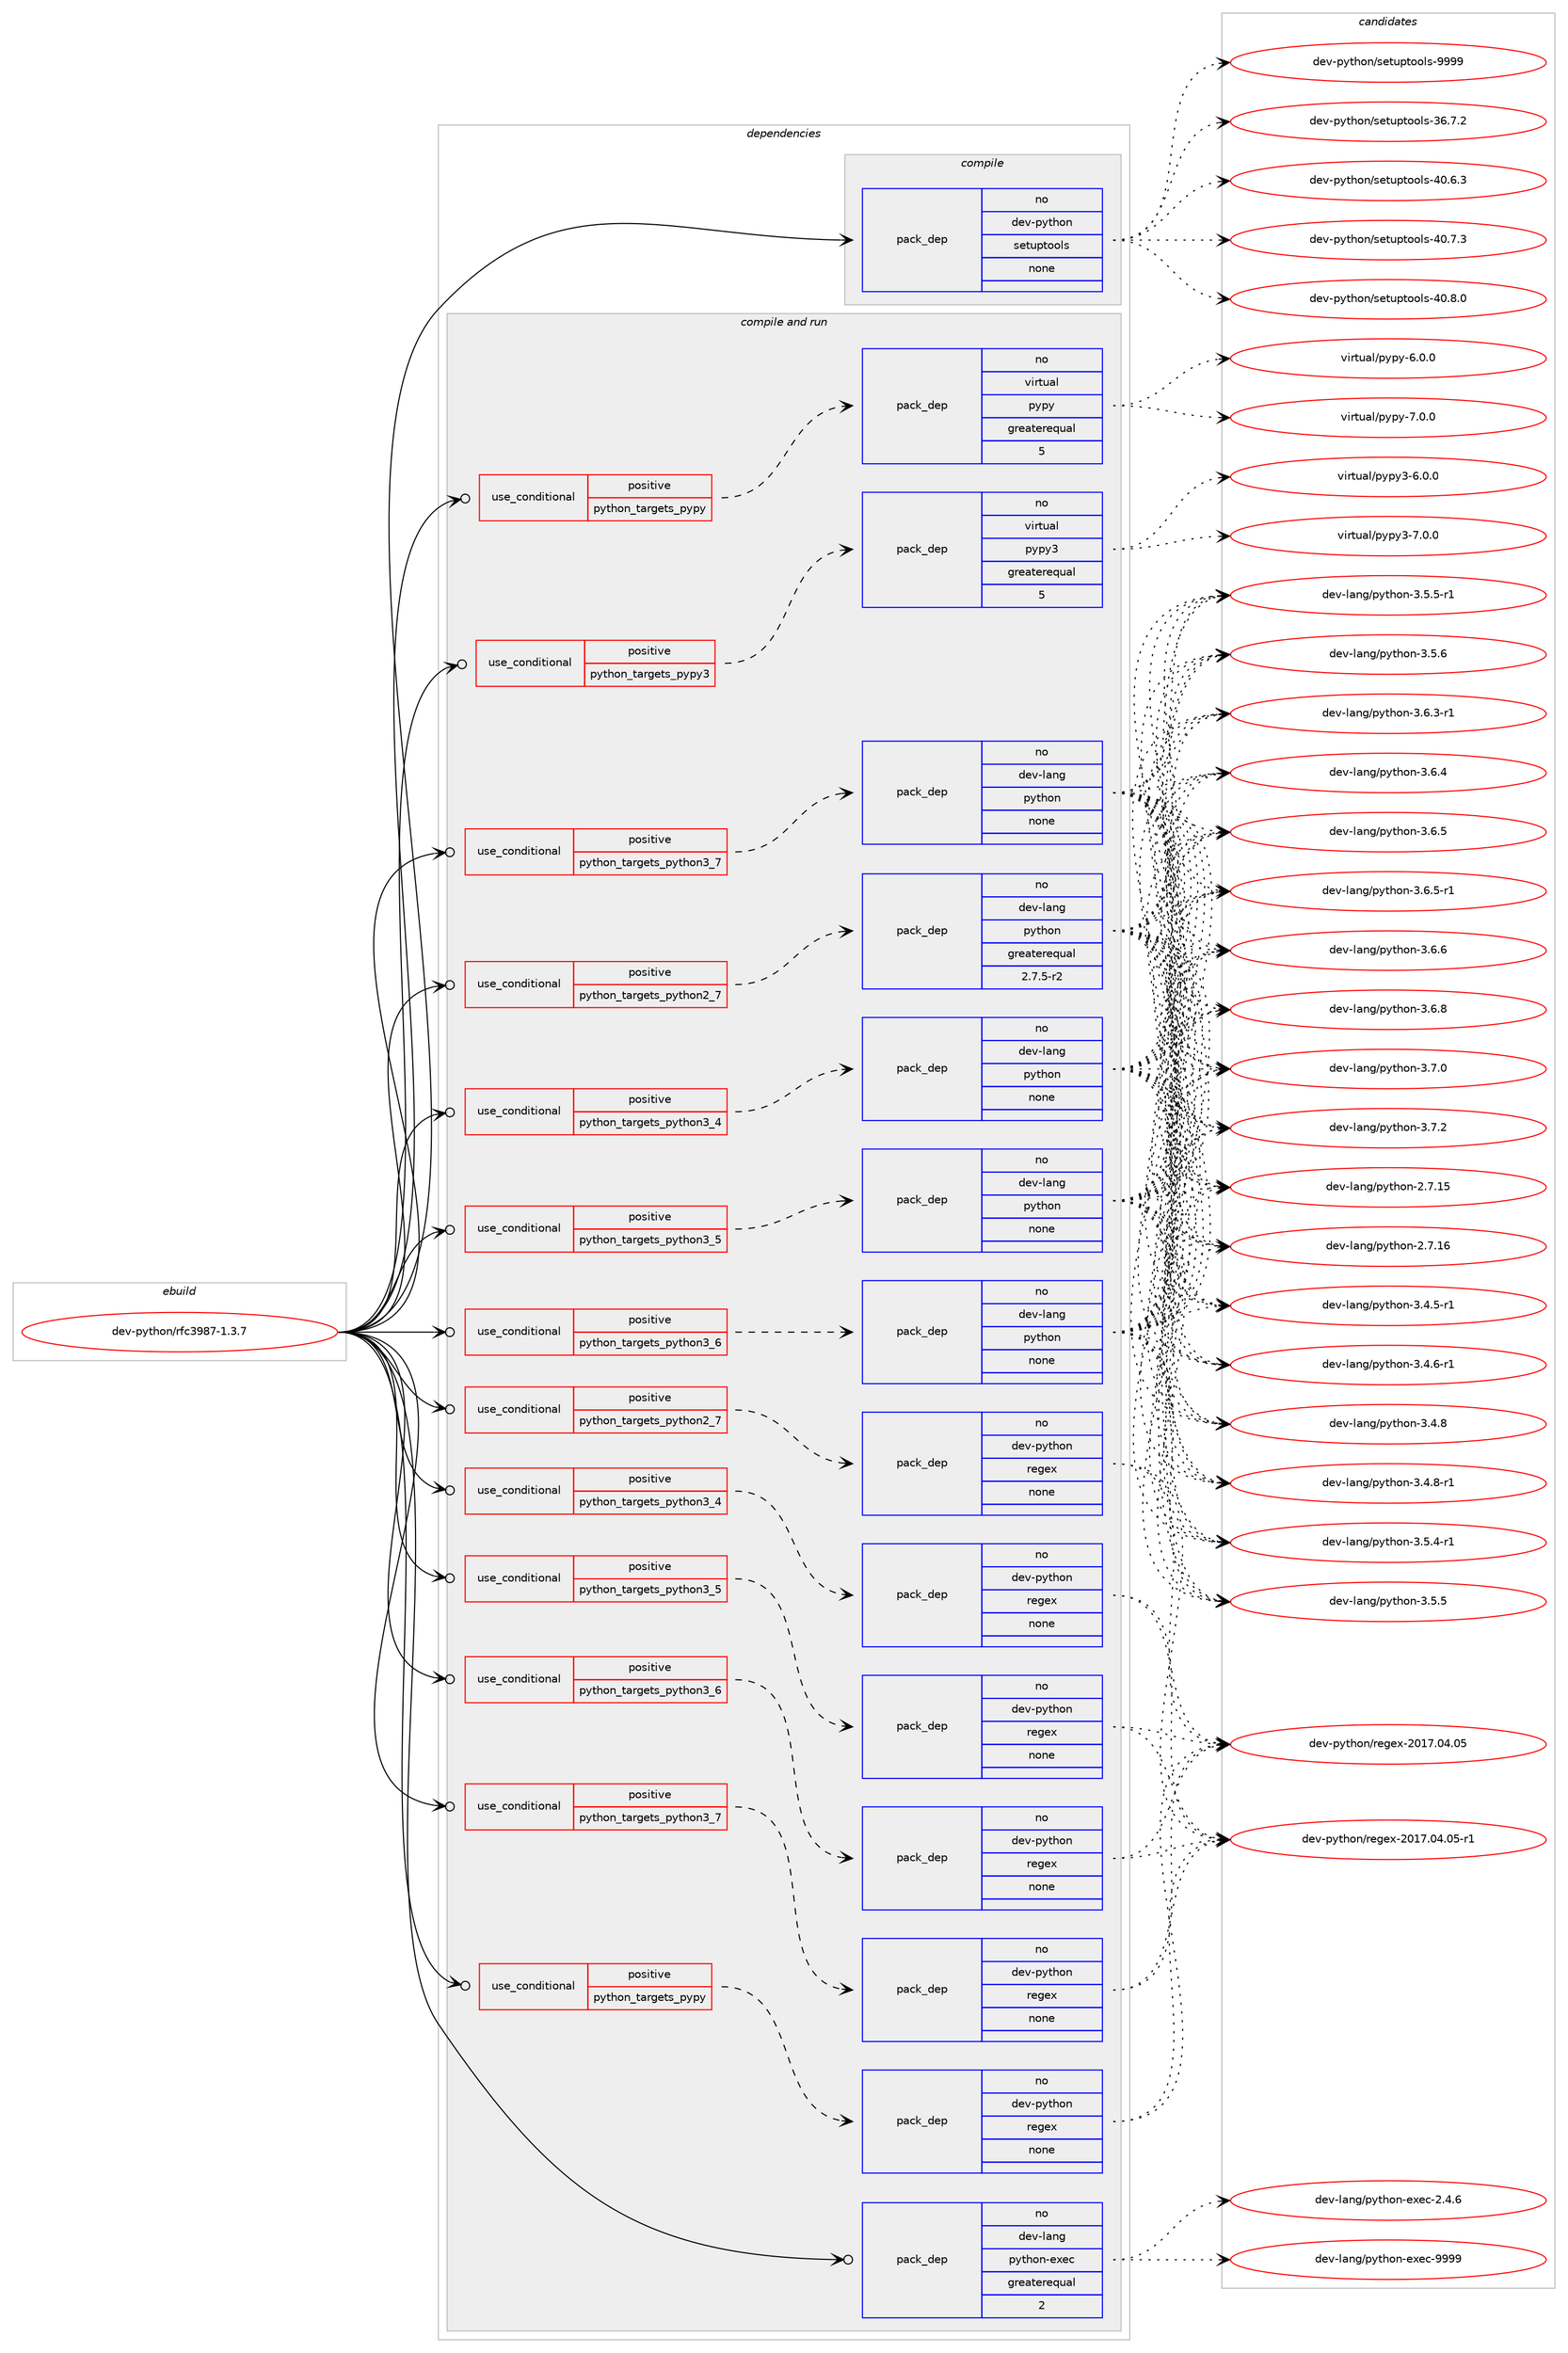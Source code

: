 digraph prolog {

# *************
# Graph options
# *************

newrank=true;
concentrate=true;
compound=true;
graph [rankdir=LR,fontname=Helvetica,fontsize=10,ranksep=1.5];#, ranksep=2.5, nodesep=0.2];
edge  [arrowhead=vee];
node  [fontname=Helvetica,fontsize=10];

# **********
# The ebuild
# **********

subgraph cluster_leftcol {
color=gray;
rank=same;
label=<<i>ebuild</i>>;
id [label="dev-python/rfc3987-1.3.7", color=red, width=4, href="../dev-python/rfc3987-1.3.7.svg"];
}

# ****************
# The dependencies
# ****************

subgraph cluster_midcol {
color=gray;
label=<<i>dependencies</i>>;
subgraph cluster_compile {
fillcolor="#eeeeee";
style=filled;
label=<<i>compile</i>>;
subgraph pack1032041 {
dependency1439333 [label=<<TABLE BORDER="0" CELLBORDER="1" CELLSPACING="0" CELLPADDING="4" WIDTH="220"><TR><TD ROWSPAN="6" CELLPADDING="30">pack_dep</TD></TR><TR><TD WIDTH="110">no</TD></TR><TR><TD>dev-python</TD></TR><TR><TD>setuptools</TD></TR><TR><TD>none</TD></TR><TR><TD></TD></TR></TABLE>>, shape=none, color=blue];
}
id:e -> dependency1439333:w [weight=20,style="solid",arrowhead="vee"];
}
subgraph cluster_compileandrun {
fillcolor="#eeeeee";
style=filled;
label=<<i>compile and run</i>>;
subgraph cond383930 {
dependency1439334 [label=<<TABLE BORDER="0" CELLBORDER="1" CELLSPACING="0" CELLPADDING="4"><TR><TD ROWSPAN="3" CELLPADDING="10">use_conditional</TD></TR><TR><TD>positive</TD></TR><TR><TD>python_targets_pypy</TD></TR></TABLE>>, shape=none, color=red];
subgraph pack1032042 {
dependency1439335 [label=<<TABLE BORDER="0" CELLBORDER="1" CELLSPACING="0" CELLPADDING="4" WIDTH="220"><TR><TD ROWSPAN="6" CELLPADDING="30">pack_dep</TD></TR><TR><TD WIDTH="110">no</TD></TR><TR><TD>dev-python</TD></TR><TR><TD>regex</TD></TR><TR><TD>none</TD></TR><TR><TD></TD></TR></TABLE>>, shape=none, color=blue];
}
dependency1439334:e -> dependency1439335:w [weight=20,style="dashed",arrowhead="vee"];
}
id:e -> dependency1439334:w [weight=20,style="solid",arrowhead="odotvee"];
subgraph cond383931 {
dependency1439336 [label=<<TABLE BORDER="0" CELLBORDER="1" CELLSPACING="0" CELLPADDING="4"><TR><TD ROWSPAN="3" CELLPADDING="10">use_conditional</TD></TR><TR><TD>positive</TD></TR><TR><TD>python_targets_pypy</TD></TR></TABLE>>, shape=none, color=red];
subgraph pack1032043 {
dependency1439337 [label=<<TABLE BORDER="0" CELLBORDER="1" CELLSPACING="0" CELLPADDING="4" WIDTH="220"><TR><TD ROWSPAN="6" CELLPADDING="30">pack_dep</TD></TR><TR><TD WIDTH="110">no</TD></TR><TR><TD>virtual</TD></TR><TR><TD>pypy</TD></TR><TR><TD>greaterequal</TD></TR><TR><TD>5</TD></TR></TABLE>>, shape=none, color=blue];
}
dependency1439336:e -> dependency1439337:w [weight=20,style="dashed",arrowhead="vee"];
}
id:e -> dependency1439336:w [weight=20,style="solid",arrowhead="odotvee"];
subgraph cond383932 {
dependency1439338 [label=<<TABLE BORDER="0" CELLBORDER="1" CELLSPACING="0" CELLPADDING="4"><TR><TD ROWSPAN="3" CELLPADDING="10">use_conditional</TD></TR><TR><TD>positive</TD></TR><TR><TD>python_targets_pypy3</TD></TR></TABLE>>, shape=none, color=red];
subgraph pack1032044 {
dependency1439339 [label=<<TABLE BORDER="0" CELLBORDER="1" CELLSPACING="0" CELLPADDING="4" WIDTH="220"><TR><TD ROWSPAN="6" CELLPADDING="30">pack_dep</TD></TR><TR><TD WIDTH="110">no</TD></TR><TR><TD>virtual</TD></TR><TR><TD>pypy3</TD></TR><TR><TD>greaterequal</TD></TR><TR><TD>5</TD></TR></TABLE>>, shape=none, color=blue];
}
dependency1439338:e -> dependency1439339:w [weight=20,style="dashed",arrowhead="vee"];
}
id:e -> dependency1439338:w [weight=20,style="solid",arrowhead="odotvee"];
subgraph cond383933 {
dependency1439340 [label=<<TABLE BORDER="0" CELLBORDER="1" CELLSPACING="0" CELLPADDING="4"><TR><TD ROWSPAN="3" CELLPADDING="10">use_conditional</TD></TR><TR><TD>positive</TD></TR><TR><TD>python_targets_python2_7</TD></TR></TABLE>>, shape=none, color=red];
subgraph pack1032045 {
dependency1439341 [label=<<TABLE BORDER="0" CELLBORDER="1" CELLSPACING="0" CELLPADDING="4" WIDTH="220"><TR><TD ROWSPAN="6" CELLPADDING="30">pack_dep</TD></TR><TR><TD WIDTH="110">no</TD></TR><TR><TD>dev-lang</TD></TR><TR><TD>python</TD></TR><TR><TD>greaterequal</TD></TR><TR><TD>2.7.5-r2</TD></TR></TABLE>>, shape=none, color=blue];
}
dependency1439340:e -> dependency1439341:w [weight=20,style="dashed",arrowhead="vee"];
}
id:e -> dependency1439340:w [weight=20,style="solid",arrowhead="odotvee"];
subgraph cond383934 {
dependency1439342 [label=<<TABLE BORDER="0" CELLBORDER="1" CELLSPACING="0" CELLPADDING="4"><TR><TD ROWSPAN="3" CELLPADDING="10">use_conditional</TD></TR><TR><TD>positive</TD></TR><TR><TD>python_targets_python2_7</TD></TR></TABLE>>, shape=none, color=red];
subgraph pack1032046 {
dependency1439343 [label=<<TABLE BORDER="0" CELLBORDER="1" CELLSPACING="0" CELLPADDING="4" WIDTH="220"><TR><TD ROWSPAN="6" CELLPADDING="30">pack_dep</TD></TR><TR><TD WIDTH="110">no</TD></TR><TR><TD>dev-python</TD></TR><TR><TD>regex</TD></TR><TR><TD>none</TD></TR><TR><TD></TD></TR></TABLE>>, shape=none, color=blue];
}
dependency1439342:e -> dependency1439343:w [weight=20,style="dashed",arrowhead="vee"];
}
id:e -> dependency1439342:w [weight=20,style="solid",arrowhead="odotvee"];
subgraph cond383935 {
dependency1439344 [label=<<TABLE BORDER="0" CELLBORDER="1" CELLSPACING="0" CELLPADDING="4"><TR><TD ROWSPAN="3" CELLPADDING="10">use_conditional</TD></TR><TR><TD>positive</TD></TR><TR><TD>python_targets_python3_4</TD></TR></TABLE>>, shape=none, color=red];
subgraph pack1032047 {
dependency1439345 [label=<<TABLE BORDER="0" CELLBORDER="1" CELLSPACING="0" CELLPADDING="4" WIDTH="220"><TR><TD ROWSPAN="6" CELLPADDING="30">pack_dep</TD></TR><TR><TD WIDTH="110">no</TD></TR><TR><TD>dev-lang</TD></TR><TR><TD>python</TD></TR><TR><TD>none</TD></TR><TR><TD></TD></TR></TABLE>>, shape=none, color=blue];
}
dependency1439344:e -> dependency1439345:w [weight=20,style="dashed",arrowhead="vee"];
}
id:e -> dependency1439344:w [weight=20,style="solid",arrowhead="odotvee"];
subgraph cond383936 {
dependency1439346 [label=<<TABLE BORDER="0" CELLBORDER="1" CELLSPACING="0" CELLPADDING="4"><TR><TD ROWSPAN="3" CELLPADDING="10">use_conditional</TD></TR><TR><TD>positive</TD></TR><TR><TD>python_targets_python3_4</TD></TR></TABLE>>, shape=none, color=red];
subgraph pack1032048 {
dependency1439347 [label=<<TABLE BORDER="0" CELLBORDER="1" CELLSPACING="0" CELLPADDING="4" WIDTH="220"><TR><TD ROWSPAN="6" CELLPADDING="30">pack_dep</TD></TR><TR><TD WIDTH="110">no</TD></TR><TR><TD>dev-python</TD></TR><TR><TD>regex</TD></TR><TR><TD>none</TD></TR><TR><TD></TD></TR></TABLE>>, shape=none, color=blue];
}
dependency1439346:e -> dependency1439347:w [weight=20,style="dashed",arrowhead="vee"];
}
id:e -> dependency1439346:w [weight=20,style="solid",arrowhead="odotvee"];
subgraph cond383937 {
dependency1439348 [label=<<TABLE BORDER="0" CELLBORDER="1" CELLSPACING="0" CELLPADDING="4"><TR><TD ROWSPAN="3" CELLPADDING="10">use_conditional</TD></TR><TR><TD>positive</TD></TR><TR><TD>python_targets_python3_5</TD></TR></TABLE>>, shape=none, color=red];
subgraph pack1032049 {
dependency1439349 [label=<<TABLE BORDER="0" CELLBORDER="1" CELLSPACING="0" CELLPADDING="4" WIDTH="220"><TR><TD ROWSPAN="6" CELLPADDING="30">pack_dep</TD></TR><TR><TD WIDTH="110">no</TD></TR><TR><TD>dev-lang</TD></TR><TR><TD>python</TD></TR><TR><TD>none</TD></TR><TR><TD></TD></TR></TABLE>>, shape=none, color=blue];
}
dependency1439348:e -> dependency1439349:w [weight=20,style="dashed",arrowhead="vee"];
}
id:e -> dependency1439348:w [weight=20,style="solid",arrowhead="odotvee"];
subgraph cond383938 {
dependency1439350 [label=<<TABLE BORDER="0" CELLBORDER="1" CELLSPACING="0" CELLPADDING="4"><TR><TD ROWSPAN="3" CELLPADDING="10">use_conditional</TD></TR><TR><TD>positive</TD></TR><TR><TD>python_targets_python3_5</TD></TR></TABLE>>, shape=none, color=red];
subgraph pack1032050 {
dependency1439351 [label=<<TABLE BORDER="0" CELLBORDER="1" CELLSPACING="0" CELLPADDING="4" WIDTH="220"><TR><TD ROWSPAN="6" CELLPADDING="30">pack_dep</TD></TR><TR><TD WIDTH="110">no</TD></TR><TR><TD>dev-python</TD></TR><TR><TD>regex</TD></TR><TR><TD>none</TD></TR><TR><TD></TD></TR></TABLE>>, shape=none, color=blue];
}
dependency1439350:e -> dependency1439351:w [weight=20,style="dashed",arrowhead="vee"];
}
id:e -> dependency1439350:w [weight=20,style="solid",arrowhead="odotvee"];
subgraph cond383939 {
dependency1439352 [label=<<TABLE BORDER="0" CELLBORDER="1" CELLSPACING="0" CELLPADDING="4"><TR><TD ROWSPAN="3" CELLPADDING="10">use_conditional</TD></TR><TR><TD>positive</TD></TR><TR><TD>python_targets_python3_6</TD></TR></TABLE>>, shape=none, color=red];
subgraph pack1032051 {
dependency1439353 [label=<<TABLE BORDER="0" CELLBORDER="1" CELLSPACING="0" CELLPADDING="4" WIDTH="220"><TR><TD ROWSPAN="6" CELLPADDING="30">pack_dep</TD></TR><TR><TD WIDTH="110">no</TD></TR><TR><TD>dev-lang</TD></TR><TR><TD>python</TD></TR><TR><TD>none</TD></TR><TR><TD></TD></TR></TABLE>>, shape=none, color=blue];
}
dependency1439352:e -> dependency1439353:w [weight=20,style="dashed",arrowhead="vee"];
}
id:e -> dependency1439352:w [weight=20,style="solid",arrowhead="odotvee"];
subgraph cond383940 {
dependency1439354 [label=<<TABLE BORDER="0" CELLBORDER="1" CELLSPACING="0" CELLPADDING="4"><TR><TD ROWSPAN="3" CELLPADDING="10">use_conditional</TD></TR><TR><TD>positive</TD></TR><TR><TD>python_targets_python3_6</TD></TR></TABLE>>, shape=none, color=red];
subgraph pack1032052 {
dependency1439355 [label=<<TABLE BORDER="0" CELLBORDER="1" CELLSPACING="0" CELLPADDING="4" WIDTH="220"><TR><TD ROWSPAN="6" CELLPADDING="30">pack_dep</TD></TR><TR><TD WIDTH="110">no</TD></TR><TR><TD>dev-python</TD></TR><TR><TD>regex</TD></TR><TR><TD>none</TD></TR><TR><TD></TD></TR></TABLE>>, shape=none, color=blue];
}
dependency1439354:e -> dependency1439355:w [weight=20,style="dashed",arrowhead="vee"];
}
id:e -> dependency1439354:w [weight=20,style="solid",arrowhead="odotvee"];
subgraph cond383941 {
dependency1439356 [label=<<TABLE BORDER="0" CELLBORDER="1" CELLSPACING="0" CELLPADDING="4"><TR><TD ROWSPAN="3" CELLPADDING="10">use_conditional</TD></TR><TR><TD>positive</TD></TR><TR><TD>python_targets_python3_7</TD></TR></TABLE>>, shape=none, color=red];
subgraph pack1032053 {
dependency1439357 [label=<<TABLE BORDER="0" CELLBORDER="1" CELLSPACING="0" CELLPADDING="4" WIDTH="220"><TR><TD ROWSPAN="6" CELLPADDING="30">pack_dep</TD></TR><TR><TD WIDTH="110">no</TD></TR><TR><TD>dev-lang</TD></TR><TR><TD>python</TD></TR><TR><TD>none</TD></TR><TR><TD></TD></TR></TABLE>>, shape=none, color=blue];
}
dependency1439356:e -> dependency1439357:w [weight=20,style="dashed",arrowhead="vee"];
}
id:e -> dependency1439356:w [weight=20,style="solid",arrowhead="odotvee"];
subgraph cond383942 {
dependency1439358 [label=<<TABLE BORDER="0" CELLBORDER="1" CELLSPACING="0" CELLPADDING="4"><TR><TD ROWSPAN="3" CELLPADDING="10">use_conditional</TD></TR><TR><TD>positive</TD></TR><TR><TD>python_targets_python3_7</TD></TR></TABLE>>, shape=none, color=red];
subgraph pack1032054 {
dependency1439359 [label=<<TABLE BORDER="0" CELLBORDER="1" CELLSPACING="0" CELLPADDING="4" WIDTH="220"><TR><TD ROWSPAN="6" CELLPADDING="30">pack_dep</TD></TR><TR><TD WIDTH="110">no</TD></TR><TR><TD>dev-python</TD></TR><TR><TD>regex</TD></TR><TR><TD>none</TD></TR><TR><TD></TD></TR></TABLE>>, shape=none, color=blue];
}
dependency1439358:e -> dependency1439359:w [weight=20,style="dashed",arrowhead="vee"];
}
id:e -> dependency1439358:w [weight=20,style="solid",arrowhead="odotvee"];
subgraph pack1032055 {
dependency1439360 [label=<<TABLE BORDER="0" CELLBORDER="1" CELLSPACING="0" CELLPADDING="4" WIDTH="220"><TR><TD ROWSPAN="6" CELLPADDING="30">pack_dep</TD></TR><TR><TD WIDTH="110">no</TD></TR><TR><TD>dev-lang</TD></TR><TR><TD>python-exec</TD></TR><TR><TD>greaterequal</TD></TR><TR><TD>2</TD></TR></TABLE>>, shape=none, color=blue];
}
id:e -> dependency1439360:w [weight=20,style="solid",arrowhead="odotvee"];
}
subgraph cluster_run {
fillcolor="#eeeeee";
style=filled;
label=<<i>run</i>>;
}
}

# **************
# The candidates
# **************

subgraph cluster_choices {
rank=same;
color=gray;
label=<<i>candidates</i>>;

subgraph choice1032041 {
color=black;
nodesep=1;
choice100101118451121211161041111104711510111611711211611111110811545515446554650 [label="dev-python/setuptools-36.7.2", color=red, width=4,href="../dev-python/setuptools-36.7.2.svg"];
choice100101118451121211161041111104711510111611711211611111110811545524846544651 [label="dev-python/setuptools-40.6.3", color=red, width=4,href="../dev-python/setuptools-40.6.3.svg"];
choice100101118451121211161041111104711510111611711211611111110811545524846554651 [label="dev-python/setuptools-40.7.3", color=red, width=4,href="../dev-python/setuptools-40.7.3.svg"];
choice100101118451121211161041111104711510111611711211611111110811545524846564648 [label="dev-python/setuptools-40.8.0", color=red, width=4,href="../dev-python/setuptools-40.8.0.svg"];
choice10010111845112121116104111110471151011161171121161111111081154557575757 [label="dev-python/setuptools-9999", color=red, width=4,href="../dev-python/setuptools-9999.svg"];
dependency1439333:e -> choice100101118451121211161041111104711510111611711211611111110811545515446554650:w [style=dotted,weight="100"];
dependency1439333:e -> choice100101118451121211161041111104711510111611711211611111110811545524846544651:w [style=dotted,weight="100"];
dependency1439333:e -> choice100101118451121211161041111104711510111611711211611111110811545524846554651:w [style=dotted,weight="100"];
dependency1439333:e -> choice100101118451121211161041111104711510111611711211611111110811545524846564648:w [style=dotted,weight="100"];
dependency1439333:e -> choice10010111845112121116104111110471151011161171121161111111081154557575757:w [style=dotted,weight="100"];
}
subgraph choice1032042 {
color=black;
nodesep=1;
choice10010111845112121116104111110471141011031011204550484955464852464853 [label="dev-python/regex-2017.04.05", color=red, width=4,href="../dev-python/regex-2017.04.05.svg"];
choice100101118451121211161041111104711410110310112045504849554648524648534511449 [label="dev-python/regex-2017.04.05-r1", color=red, width=4,href="../dev-python/regex-2017.04.05-r1.svg"];
dependency1439335:e -> choice10010111845112121116104111110471141011031011204550484955464852464853:w [style=dotted,weight="100"];
dependency1439335:e -> choice100101118451121211161041111104711410110310112045504849554648524648534511449:w [style=dotted,weight="100"];
}
subgraph choice1032043 {
color=black;
nodesep=1;
choice1181051141161179710847112121112121455446484648 [label="virtual/pypy-6.0.0", color=red, width=4,href="../virtual/pypy-6.0.0.svg"];
choice1181051141161179710847112121112121455546484648 [label="virtual/pypy-7.0.0", color=red, width=4,href="../virtual/pypy-7.0.0.svg"];
dependency1439337:e -> choice1181051141161179710847112121112121455446484648:w [style=dotted,weight="100"];
dependency1439337:e -> choice1181051141161179710847112121112121455546484648:w [style=dotted,weight="100"];
}
subgraph choice1032044 {
color=black;
nodesep=1;
choice118105114116117971084711212111212151455446484648 [label="virtual/pypy3-6.0.0", color=red, width=4,href="../virtual/pypy3-6.0.0.svg"];
choice118105114116117971084711212111212151455546484648 [label="virtual/pypy3-7.0.0", color=red, width=4,href="../virtual/pypy3-7.0.0.svg"];
dependency1439339:e -> choice118105114116117971084711212111212151455446484648:w [style=dotted,weight="100"];
dependency1439339:e -> choice118105114116117971084711212111212151455546484648:w [style=dotted,weight="100"];
}
subgraph choice1032045 {
color=black;
nodesep=1;
choice10010111845108971101034711212111610411111045504655464953 [label="dev-lang/python-2.7.15", color=red, width=4,href="../dev-lang/python-2.7.15.svg"];
choice10010111845108971101034711212111610411111045504655464954 [label="dev-lang/python-2.7.16", color=red, width=4,href="../dev-lang/python-2.7.16.svg"];
choice1001011184510897110103471121211161041111104551465246534511449 [label="dev-lang/python-3.4.5-r1", color=red, width=4,href="../dev-lang/python-3.4.5-r1.svg"];
choice1001011184510897110103471121211161041111104551465246544511449 [label="dev-lang/python-3.4.6-r1", color=red, width=4,href="../dev-lang/python-3.4.6-r1.svg"];
choice100101118451089711010347112121116104111110455146524656 [label="dev-lang/python-3.4.8", color=red, width=4,href="../dev-lang/python-3.4.8.svg"];
choice1001011184510897110103471121211161041111104551465246564511449 [label="dev-lang/python-3.4.8-r1", color=red, width=4,href="../dev-lang/python-3.4.8-r1.svg"];
choice1001011184510897110103471121211161041111104551465346524511449 [label="dev-lang/python-3.5.4-r1", color=red, width=4,href="../dev-lang/python-3.5.4-r1.svg"];
choice100101118451089711010347112121116104111110455146534653 [label="dev-lang/python-3.5.5", color=red, width=4,href="../dev-lang/python-3.5.5.svg"];
choice1001011184510897110103471121211161041111104551465346534511449 [label="dev-lang/python-3.5.5-r1", color=red, width=4,href="../dev-lang/python-3.5.5-r1.svg"];
choice100101118451089711010347112121116104111110455146534654 [label="dev-lang/python-3.5.6", color=red, width=4,href="../dev-lang/python-3.5.6.svg"];
choice1001011184510897110103471121211161041111104551465446514511449 [label="dev-lang/python-3.6.3-r1", color=red, width=4,href="../dev-lang/python-3.6.3-r1.svg"];
choice100101118451089711010347112121116104111110455146544652 [label="dev-lang/python-3.6.4", color=red, width=4,href="../dev-lang/python-3.6.4.svg"];
choice100101118451089711010347112121116104111110455146544653 [label="dev-lang/python-3.6.5", color=red, width=4,href="../dev-lang/python-3.6.5.svg"];
choice1001011184510897110103471121211161041111104551465446534511449 [label="dev-lang/python-3.6.5-r1", color=red, width=4,href="../dev-lang/python-3.6.5-r1.svg"];
choice100101118451089711010347112121116104111110455146544654 [label="dev-lang/python-3.6.6", color=red, width=4,href="../dev-lang/python-3.6.6.svg"];
choice100101118451089711010347112121116104111110455146544656 [label="dev-lang/python-3.6.8", color=red, width=4,href="../dev-lang/python-3.6.8.svg"];
choice100101118451089711010347112121116104111110455146554648 [label="dev-lang/python-3.7.0", color=red, width=4,href="../dev-lang/python-3.7.0.svg"];
choice100101118451089711010347112121116104111110455146554650 [label="dev-lang/python-3.7.2", color=red, width=4,href="../dev-lang/python-3.7.2.svg"];
dependency1439341:e -> choice10010111845108971101034711212111610411111045504655464953:w [style=dotted,weight="100"];
dependency1439341:e -> choice10010111845108971101034711212111610411111045504655464954:w [style=dotted,weight="100"];
dependency1439341:e -> choice1001011184510897110103471121211161041111104551465246534511449:w [style=dotted,weight="100"];
dependency1439341:e -> choice1001011184510897110103471121211161041111104551465246544511449:w [style=dotted,weight="100"];
dependency1439341:e -> choice100101118451089711010347112121116104111110455146524656:w [style=dotted,weight="100"];
dependency1439341:e -> choice1001011184510897110103471121211161041111104551465246564511449:w [style=dotted,weight="100"];
dependency1439341:e -> choice1001011184510897110103471121211161041111104551465346524511449:w [style=dotted,weight="100"];
dependency1439341:e -> choice100101118451089711010347112121116104111110455146534653:w [style=dotted,weight="100"];
dependency1439341:e -> choice1001011184510897110103471121211161041111104551465346534511449:w [style=dotted,weight="100"];
dependency1439341:e -> choice100101118451089711010347112121116104111110455146534654:w [style=dotted,weight="100"];
dependency1439341:e -> choice1001011184510897110103471121211161041111104551465446514511449:w [style=dotted,weight="100"];
dependency1439341:e -> choice100101118451089711010347112121116104111110455146544652:w [style=dotted,weight="100"];
dependency1439341:e -> choice100101118451089711010347112121116104111110455146544653:w [style=dotted,weight="100"];
dependency1439341:e -> choice1001011184510897110103471121211161041111104551465446534511449:w [style=dotted,weight="100"];
dependency1439341:e -> choice100101118451089711010347112121116104111110455146544654:w [style=dotted,weight="100"];
dependency1439341:e -> choice100101118451089711010347112121116104111110455146544656:w [style=dotted,weight="100"];
dependency1439341:e -> choice100101118451089711010347112121116104111110455146554648:w [style=dotted,weight="100"];
dependency1439341:e -> choice100101118451089711010347112121116104111110455146554650:w [style=dotted,weight="100"];
}
subgraph choice1032046 {
color=black;
nodesep=1;
choice10010111845112121116104111110471141011031011204550484955464852464853 [label="dev-python/regex-2017.04.05", color=red, width=4,href="../dev-python/regex-2017.04.05.svg"];
choice100101118451121211161041111104711410110310112045504849554648524648534511449 [label="dev-python/regex-2017.04.05-r1", color=red, width=4,href="../dev-python/regex-2017.04.05-r1.svg"];
dependency1439343:e -> choice10010111845112121116104111110471141011031011204550484955464852464853:w [style=dotted,weight="100"];
dependency1439343:e -> choice100101118451121211161041111104711410110310112045504849554648524648534511449:w [style=dotted,weight="100"];
}
subgraph choice1032047 {
color=black;
nodesep=1;
choice10010111845108971101034711212111610411111045504655464953 [label="dev-lang/python-2.7.15", color=red, width=4,href="../dev-lang/python-2.7.15.svg"];
choice10010111845108971101034711212111610411111045504655464954 [label="dev-lang/python-2.7.16", color=red, width=4,href="../dev-lang/python-2.7.16.svg"];
choice1001011184510897110103471121211161041111104551465246534511449 [label="dev-lang/python-3.4.5-r1", color=red, width=4,href="../dev-lang/python-3.4.5-r1.svg"];
choice1001011184510897110103471121211161041111104551465246544511449 [label="dev-lang/python-3.4.6-r1", color=red, width=4,href="../dev-lang/python-3.4.6-r1.svg"];
choice100101118451089711010347112121116104111110455146524656 [label="dev-lang/python-3.4.8", color=red, width=4,href="../dev-lang/python-3.4.8.svg"];
choice1001011184510897110103471121211161041111104551465246564511449 [label="dev-lang/python-3.4.8-r1", color=red, width=4,href="../dev-lang/python-3.4.8-r1.svg"];
choice1001011184510897110103471121211161041111104551465346524511449 [label="dev-lang/python-3.5.4-r1", color=red, width=4,href="../dev-lang/python-3.5.4-r1.svg"];
choice100101118451089711010347112121116104111110455146534653 [label="dev-lang/python-3.5.5", color=red, width=4,href="../dev-lang/python-3.5.5.svg"];
choice1001011184510897110103471121211161041111104551465346534511449 [label="dev-lang/python-3.5.5-r1", color=red, width=4,href="../dev-lang/python-3.5.5-r1.svg"];
choice100101118451089711010347112121116104111110455146534654 [label="dev-lang/python-3.5.6", color=red, width=4,href="../dev-lang/python-3.5.6.svg"];
choice1001011184510897110103471121211161041111104551465446514511449 [label="dev-lang/python-3.6.3-r1", color=red, width=4,href="../dev-lang/python-3.6.3-r1.svg"];
choice100101118451089711010347112121116104111110455146544652 [label="dev-lang/python-3.6.4", color=red, width=4,href="../dev-lang/python-3.6.4.svg"];
choice100101118451089711010347112121116104111110455146544653 [label="dev-lang/python-3.6.5", color=red, width=4,href="../dev-lang/python-3.6.5.svg"];
choice1001011184510897110103471121211161041111104551465446534511449 [label="dev-lang/python-3.6.5-r1", color=red, width=4,href="../dev-lang/python-3.6.5-r1.svg"];
choice100101118451089711010347112121116104111110455146544654 [label="dev-lang/python-3.6.6", color=red, width=4,href="../dev-lang/python-3.6.6.svg"];
choice100101118451089711010347112121116104111110455146544656 [label="dev-lang/python-3.6.8", color=red, width=4,href="../dev-lang/python-3.6.8.svg"];
choice100101118451089711010347112121116104111110455146554648 [label="dev-lang/python-3.7.0", color=red, width=4,href="../dev-lang/python-3.7.0.svg"];
choice100101118451089711010347112121116104111110455146554650 [label="dev-lang/python-3.7.2", color=red, width=4,href="../dev-lang/python-3.7.2.svg"];
dependency1439345:e -> choice10010111845108971101034711212111610411111045504655464953:w [style=dotted,weight="100"];
dependency1439345:e -> choice10010111845108971101034711212111610411111045504655464954:w [style=dotted,weight="100"];
dependency1439345:e -> choice1001011184510897110103471121211161041111104551465246534511449:w [style=dotted,weight="100"];
dependency1439345:e -> choice1001011184510897110103471121211161041111104551465246544511449:w [style=dotted,weight="100"];
dependency1439345:e -> choice100101118451089711010347112121116104111110455146524656:w [style=dotted,weight="100"];
dependency1439345:e -> choice1001011184510897110103471121211161041111104551465246564511449:w [style=dotted,weight="100"];
dependency1439345:e -> choice1001011184510897110103471121211161041111104551465346524511449:w [style=dotted,weight="100"];
dependency1439345:e -> choice100101118451089711010347112121116104111110455146534653:w [style=dotted,weight="100"];
dependency1439345:e -> choice1001011184510897110103471121211161041111104551465346534511449:w [style=dotted,weight="100"];
dependency1439345:e -> choice100101118451089711010347112121116104111110455146534654:w [style=dotted,weight="100"];
dependency1439345:e -> choice1001011184510897110103471121211161041111104551465446514511449:w [style=dotted,weight="100"];
dependency1439345:e -> choice100101118451089711010347112121116104111110455146544652:w [style=dotted,weight="100"];
dependency1439345:e -> choice100101118451089711010347112121116104111110455146544653:w [style=dotted,weight="100"];
dependency1439345:e -> choice1001011184510897110103471121211161041111104551465446534511449:w [style=dotted,weight="100"];
dependency1439345:e -> choice100101118451089711010347112121116104111110455146544654:w [style=dotted,weight="100"];
dependency1439345:e -> choice100101118451089711010347112121116104111110455146544656:w [style=dotted,weight="100"];
dependency1439345:e -> choice100101118451089711010347112121116104111110455146554648:w [style=dotted,weight="100"];
dependency1439345:e -> choice100101118451089711010347112121116104111110455146554650:w [style=dotted,weight="100"];
}
subgraph choice1032048 {
color=black;
nodesep=1;
choice10010111845112121116104111110471141011031011204550484955464852464853 [label="dev-python/regex-2017.04.05", color=red, width=4,href="../dev-python/regex-2017.04.05.svg"];
choice100101118451121211161041111104711410110310112045504849554648524648534511449 [label="dev-python/regex-2017.04.05-r1", color=red, width=4,href="../dev-python/regex-2017.04.05-r1.svg"];
dependency1439347:e -> choice10010111845112121116104111110471141011031011204550484955464852464853:w [style=dotted,weight="100"];
dependency1439347:e -> choice100101118451121211161041111104711410110310112045504849554648524648534511449:w [style=dotted,weight="100"];
}
subgraph choice1032049 {
color=black;
nodesep=1;
choice10010111845108971101034711212111610411111045504655464953 [label="dev-lang/python-2.7.15", color=red, width=4,href="../dev-lang/python-2.7.15.svg"];
choice10010111845108971101034711212111610411111045504655464954 [label="dev-lang/python-2.7.16", color=red, width=4,href="../dev-lang/python-2.7.16.svg"];
choice1001011184510897110103471121211161041111104551465246534511449 [label="dev-lang/python-3.4.5-r1", color=red, width=4,href="../dev-lang/python-3.4.5-r1.svg"];
choice1001011184510897110103471121211161041111104551465246544511449 [label="dev-lang/python-3.4.6-r1", color=red, width=4,href="../dev-lang/python-3.4.6-r1.svg"];
choice100101118451089711010347112121116104111110455146524656 [label="dev-lang/python-3.4.8", color=red, width=4,href="../dev-lang/python-3.4.8.svg"];
choice1001011184510897110103471121211161041111104551465246564511449 [label="dev-lang/python-3.4.8-r1", color=red, width=4,href="../dev-lang/python-3.4.8-r1.svg"];
choice1001011184510897110103471121211161041111104551465346524511449 [label="dev-lang/python-3.5.4-r1", color=red, width=4,href="../dev-lang/python-3.5.4-r1.svg"];
choice100101118451089711010347112121116104111110455146534653 [label="dev-lang/python-3.5.5", color=red, width=4,href="../dev-lang/python-3.5.5.svg"];
choice1001011184510897110103471121211161041111104551465346534511449 [label="dev-lang/python-3.5.5-r1", color=red, width=4,href="../dev-lang/python-3.5.5-r1.svg"];
choice100101118451089711010347112121116104111110455146534654 [label="dev-lang/python-3.5.6", color=red, width=4,href="../dev-lang/python-3.5.6.svg"];
choice1001011184510897110103471121211161041111104551465446514511449 [label="dev-lang/python-3.6.3-r1", color=red, width=4,href="../dev-lang/python-3.6.3-r1.svg"];
choice100101118451089711010347112121116104111110455146544652 [label="dev-lang/python-3.6.4", color=red, width=4,href="../dev-lang/python-3.6.4.svg"];
choice100101118451089711010347112121116104111110455146544653 [label="dev-lang/python-3.6.5", color=red, width=4,href="../dev-lang/python-3.6.5.svg"];
choice1001011184510897110103471121211161041111104551465446534511449 [label="dev-lang/python-3.6.5-r1", color=red, width=4,href="../dev-lang/python-3.6.5-r1.svg"];
choice100101118451089711010347112121116104111110455146544654 [label="dev-lang/python-3.6.6", color=red, width=4,href="../dev-lang/python-3.6.6.svg"];
choice100101118451089711010347112121116104111110455146544656 [label="dev-lang/python-3.6.8", color=red, width=4,href="../dev-lang/python-3.6.8.svg"];
choice100101118451089711010347112121116104111110455146554648 [label="dev-lang/python-3.7.0", color=red, width=4,href="../dev-lang/python-3.7.0.svg"];
choice100101118451089711010347112121116104111110455146554650 [label="dev-lang/python-3.7.2", color=red, width=4,href="../dev-lang/python-3.7.2.svg"];
dependency1439349:e -> choice10010111845108971101034711212111610411111045504655464953:w [style=dotted,weight="100"];
dependency1439349:e -> choice10010111845108971101034711212111610411111045504655464954:w [style=dotted,weight="100"];
dependency1439349:e -> choice1001011184510897110103471121211161041111104551465246534511449:w [style=dotted,weight="100"];
dependency1439349:e -> choice1001011184510897110103471121211161041111104551465246544511449:w [style=dotted,weight="100"];
dependency1439349:e -> choice100101118451089711010347112121116104111110455146524656:w [style=dotted,weight="100"];
dependency1439349:e -> choice1001011184510897110103471121211161041111104551465246564511449:w [style=dotted,weight="100"];
dependency1439349:e -> choice1001011184510897110103471121211161041111104551465346524511449:w [style=dotted,weight="100"];
dependency1439349:e -> choice100101118451089711010347112121116104111110455146534653:w [style=dotted,weight="100"];
dependency1439349:e -> choice1001011184510897110103471121211161041111104551465346534511449:w [style=dotted,weight="100"];
dependency1439349:e -> choice100101118451089711010347112121116104111110455146534654:w [style=dotted,weight="100"];
dependency1439349:e -> choice1001011184510897110103471121211161041111104551465446514511449:w [style=dotted,weight="100"];
dependency1439349:e -> choice100101118451089711010347112121116104111110455146544652:w [style=dotted,weight="100"];
dependency1439349:e -> choice100101118451089711010347112121116104111110455146544653:w [style=dotted,weight="100"];
dependency1439349:e -> choice1001011184510897110103471121211161041111104551465446534511449:w [style=dotted,weight="100"];
dependency1439349:e -> choice100101118451089711010347112121116104111110455146544654:w [style=dotted,weight="100"];
dependency1439349:e -> choice100101118451089711010347112121116104111110455146544656:w [style=dotted,weight="100"];
dependency1439349:e -> choice100101118451089711010347112121116104111110455146554648:w [style=dotted,weight="100"];
dependency1439349:e -> choice100101118451089711010347112121116104111110455146554650:w [style=dotted,weight="100"];
}
subgraph choice1032050 {
color=black;
nodesep=1;
choice10010111845112121116104111110471141011031011204550484955464852464853 [label="dev-python/regex-2017.04.05", color=red, width=4,href="../dev-python/regex-2017.04.05.svg"];
choice100101118451121211161041111104711410110310112045504849554648524648534511449 [label="dev-python/regex-2017.04.05-r1", color=red, width=4,href="../dev-python/regex-2017.04.05-r1.svg"];
dependency1439351:e -> choice10010111845112121116104111110471141011031011204550484955464852464853:w [style=dotted,weight="100"];
dependency1439351:e -> choice100101118451121211161041111104711410110310112045504849554648524648534511449:w [style=dotted,weight="100"];
}
subgraph choice1032051 {
color=black;
nodesep=1;
choice10010111845108971101034711212111610411111045504655464953 [label="dev-lang/python-2.7.15", color=red, width=4,href="../dev-lang/python-2.7.15.svg"];
choice10010111845108971101034711212111610411111045504655464954 [label="dev-lang/python-2.7.16", color=red, width=4,href="../dev-lang/python-2.7.16.svg"];
choice1001011184510897110103471121211161041111104551465246534511449 [label="dev-lang/python-3.4.5-r1", color=red, width=4,href="../dev-lang/python-3.4.5-r1.svg"];
choice1001011184510897110103471121211161041111104551465246544511449 [label="dev-lang/python-3.4.6-r1", color=red, width=4,href="../dev-lang/python-3.4.6-r1.svg"];
choice100101118451089711010347112121116104111110455146524656 [label="dev-lang/python-3.4.8", color=red, width=4,href="../dev-lang/python-3.4.8.svg"];
choice1001011184510897110103471121211161041111104551465246564511449 [label="dev-lang/python-3.4.8-r1", color=red, width=4,href="../dev-lang/python-3.4.8-r1.svg"];
choice1001011184510897110103471121211161041111104551465346524511449 [label="dev-lang/python-3.5.4-r1", color=red, width=4,href="../dev-lang/python-3.5.4-r1.svg"];
choice100101118451089711010347112121116104111110455146534653 [label="dev-lang/python-3.5.5", color=red, width=4,href="../dev-lang/python-3.5.5.svg"];
choice1001011184510897110103471121211161041111104551465346534511449 [label="dev-lang/python-3.5.5-r1", color=red, width=4,href="../dev-lang/python-3.5.5-r1.svg"];
choice100101118451089711010347112121116104111110455146534654 [label="dev-lang/python-3.5.6", color=red, width=4,href="../dev-lang/python-3.5.6.svg"];
choice1001011184510897110103471121211161041111104551465446514511449 [label="dev-lang/python-3.6.3-r1", color=red, width=4,href="../dev-lang/python-3.6.3-r1.svg"];
choice100101118451089711010347112121116104111110455146544652 [label="dev-lang/python-3.6.4", color=red, width=4,href="../dev-lang/python-3.6.4.svg"];
choice100101118451089711010347112121116104111110455146544653 [label="dev-lang/python-3.6.5", color=red, width=4,href="../dev-lang/python-3.6.5.svg"];
choice1001011184510897110103471121211161041111104551465446534511449 [label="dev-lang/python-3.6.5-r1", color=red, width=4,href="../dev-lang/python-3.6.5-r1.svg"];
choice100101118451089711010347112121116104111110455146544654 [label="dev-lang/python-3.6.6", color=red, width=4,href="../dev-lang/python-3.6.6.svg"];
choice100101118451089711010347112121116104111110455146544656 [label="dev-lang/python-3.6.8", color=red, width=4,href="../dev-lang/python-3.6.8.svg"];
choice100101118451089711010347112121116104111110455146554648 [label="dev-lang/python-3.7.0", color=red, width=4,href="../dev-lang/python-3.7.0.svg"];
choice100101118451089711010347112121116104111110455146554650 [label="dev-lang/python-3.7.2", color=red, width=4,href="../dev-lang/python-3.7.2.svg"];
dependency1439353:e -> choice10010111845108971101034711212111610411111045504655464953:w [style=dotted,weight="100"];
dependency1439353:e -> choice10010111845108971101034711212111610411111045504655464954:w [style=dotted,weight="100"];
dependency1439353:e -> choice1001011184510897110103471121211161041111104551465246534511449:w [style=dotted,weight="100"];
dependency1439353:e -> choice1001011184510897110103471121211161041111104551465246544511449:w [style=dotted,weight="100"];
dependency1439353:e -> choice100101118451089711010347112121116104111110455146524656:w [style=dotted,weight="100"];
dependency1439353:e -> choice1001011184510897110103471121211161041111104551465246564511449:w [style=dotted,weight="100"];
dependency1439353:e -> choice1001011184510897110103471121211161041111104551465346524511449:w [style=dotted,weight="100"];
dependency1439353:e -> choice100101118451089711010347112121116104111110455146534653:w [style=dotted,weight="100"];
dependency1439353:e -> choice1001011184510897110103471121211161041111104551465346534511449:w [style=dotted,weight="100"];
dependency1439353:e -> choice100101118451089711010347112121116104111110455146534654:w [style=dotted,weight="100"];
dependency1439353:e -> choice1001011184510897110103471121211161041111104551465446514511449:w [style=dotted,weight="100"];
dependency1439353:e -> choice100101118451089711010347112121116104111110455146544652:w [style=dotted,weight="100"];
dependency1439353:e -> choice100101118451089711010347112121116104111110455146544653:w [style=dotted,weight="100"];
dependency1439353:e -> choice1001011184510897110103471121211161041111104551465446534511449:w [style=dotted,weight="100"];
dependency1439353:e -> choice100101118451089711010347112121116104111110455146544654:w [style=dotted,weight="100"];
dependency1439353:e -> choice100101118451089711010347112121116104111110455146544656:w [style=dotted,weight="100"];
dependency1439353:e -> choice100101118451089711010347112121116104111110455146554648:w [style=dotted,weight="100"];
dependency1439353:e -> choice100101118451089711010347112121116104111110455146554650:w [style=dotted,weight="100"];
}
subgraph choice1032052 {
color=black;
nodesep=1;
choice10010111845112121116104111110471141011031011204550484955464852464853 [label="dev-python/regex-2017.04.05", color=red, width=4,href="../dev-python/regex-2017.04.05.svg"];
choice100101118451121211161041111104711410110310112045504849554648524648534511449 [label="dev-python/regex-2017.04.05-r1", color=red, width=4,href="../dev-python/regex-2017.04.05-r1.svg"];
dependency1439355:e -> choice10010111845112121116104111110471141011031011204550484955464852464853:w [style=dotted,weight="100"];
dependency1439355:e -> choice100101118451121211161041111104711410110310112045504849554648524648534511449:w [style=dotted,weight="100"];
}
subgraph choice1032053 {
color=black;
nodesep=1;
choice10010111845108971101034711212111610411111045504655464953 [label="dev-lang/python-2.7.15", color=red, width=4,href="../dev-lang/python-2.7.15.svg"];
choice10010111845108971101034711212111610411111045504655464954 [label="dev-lang/python-2.7.16", color=red, width=4,href="../dev-lang/python-2.7.16.svg"];
choice1001011184510897110103471121211161041111104551465246534511449 [label="dev-lang/python-3.4.5-r1", color=red, width=4,href="../dev-lang/python-3.4.5-r1.svg"];
choice1001011184510897110103471121211161041111104551465246544511449 [label="dev-lang/python-3.4.6-r1", color=red, width=4,href="../dev-lang/python-3.4.6-r1.svg"];
choice100101118451089711010347112121116104111110455146524656 [label="dev-lang/python-3.4.8", color=red, width=4,href="../dev-lang/python-3.4.8.svg"];
choice1001011184510897110103471121211161041111104551465246564511449 [label="dev-lang/python-3.4.8-r1", color=red, width=4,href="../dev-lang/python-3.4.8-r1.svg"];
choice1001011184510897110103471121211161041111104551465346524511449 [label="dev-lang/python-3.5.4-r1", color=red, width=4,href="../dev-lang/python-3.5.4-r1.svg"];
choice100101118451089711010347112121116104111110455146534653 [label="dev-lang/python-3.5.5", color=red, width=4,href="../dev-lang/python-3.5.5.svg"];
choice1001011184510897110103471121211161041111104551465346534511449 [label="dev-lang/python-3.5.5-r1", color=red, width=4,href="../dev-lang/python-3.5.5-r1.svg"];
choice100101118451089711010347112121116104111110455146534654 [label="dev-lang/python-3.5.6", color=red, width=4,href="../dev-lang/python-3.5.6.svg"];
choice1001011184510897110103471121211161041111104551465446514511449 [label="dev-lang/python-3.6.3-r1", color=red, width=4,href="../dev-lang/python-3.6.3-r1.svg"];
choice100101118451089711010347112121116104111110455146544652 [label="dev-lang/python-3.6.4", color=red, width=4,href="../dev-lang/python-3.6.4.svg"];
choice100101118451089711010347112121116104111110455146544653 [label="dev-lang/python-3.6.5", color=red, width=4,href="../dev-lang/python-3.6.5.svg"];
choice1001011184510897110103471121211161041111104551465446534511449 [label="dev-lang/python-3.6.5-r1", color=red, width=4,href="../dev-lang/python-3.6.5-r1.svg"];
choice100101118451089711010347112121116104111110455146544654 [label="dev-lang/python-3.6.6", color=red, width=4,href="../dev-lang/python-3.6.6.svg"];
choice100101118451089711010347112121116104111110455146544656 [label="dev-lang/python-3.6.8", color=red, width=4,href="../dev-lang/python-3.6.8.svg"];
choice100101118451089711010347112121116104111110455146554648 [label="dev-lang/python-3.7.0", color=red, width=4,href="../dev-lang/python-3.7.0.svg"];
choice100101118451089711010347112121116104111110455146554650 [label="dev-lang/python-3.7.2", color=red, width=4,href="../dev-lang/python-3.7.2.svg"];
dependency1439357:e -> choice10010111845108971101034711212111610411111045504655464953:w [style=dotted,weight="100"];
dependency1439357:e -> choice10010111845108971101034711212111610411111045504655464954:w [style=dotted,weight="100"];
dependency1439357:e -> choice1001011184510897110103471121211161041111104551465246534511449:w [style=dotted,weight="100"];
dependency1439357:e -> choice1001011184510897110103471121211161041111104551465246544511449:w [style=dotted,weight="100"];
dependency1439357:e -> choice100101118451089711010347112121116104111110455146524656:w [style=dotted,weight="100"];
dependency1439357:e -> choice1001011184510897110103471121211161041111104551465246564511449:w [style=dotted,weight="100"];
dependency1439357:e -> choice1001011184510897110103471121211161041111104551465346524511449:w [style=dotted,weight="100"];
dependency1439357:e -> choice100101118451089711010347112121116104111110455146534653:w [style=dotted,weight="100"];
dependency1439357:e -> choice1001011184510897110103471121211161041111104551465346534511449:w [style=dotted,weight="100"];
dependency1439357:e -> choice100101118451089711010347112121116104111110455146534654:w [style=dotted,weight="100"];
dependency1439357:e -> choice1001011184510897110103471121211161041111104551465446514511449:w [style=dotted,weight="100"];
dependency1439357:e -> choice100101118451089711010347112121116104111110455146544652:w [style=dotted,weight="100"];
dependency1439357:e -> choice100101118451089711010347112121116104111110455146544653:w [style=dotted,weight="100"];
dependency1439357:e -> choice1001011184510897110103471121211161041111104551465446534511449:w [style=dotted,weight="100"];
dependency1439357:e -> choice100101118451089711010347112121116104111110455146544654:w [style=dotted,weight="100"];
dependency1439357:e -> choice100101118451089711010347112121116104111110455146544656:w [style=dotted,weight="100"];
dependency1439357:e -> choice100101118451089711010347112121116104111110455146554648:w [style=dotted,weight="100"];
dependency1439357:e -> choice100101118451089711010347112121116104111110455146554650:w [style=dotted,weight="100"];
}
subgraph choice1032054 {
color=black;
nodesep=1;
choice10010111845112121116104111110471141011031011204550484955464852464853 [label="dev-python/regex-2017.04.05", color=red, width=4,href="../dev-python/regex-2017.04.05.svg"];
choice100101118451121211161041111104711410110310112045504849554648524648534511449 [label="dev-python/regex-2017.04.05-r1", color=red, width=4,href="../dev-python/regex-2017.04.05-r1.svg"];
dependency1439359:e -> choice10010111845112121116104111110471141011031011204550484955464852464853:w [style=dotted,weight="100"];
dependency1439359:e -> choice100101118451121211161041111104711410110310112045504849554648524648534511449:w [style=dotted,weight="100"];
}
subgraph choice1032055 {
color=black;
nodesep=1;
choice1001011184510897110103471121211161041111104510112010199455046524654 [label="dev-lang/python-exec-2.4.6", color=red, width=4,href="../dev-lang/python-exec-2.4.6.svg"];
choice10010111845108971101034711212111610411111045101120101994557575757 [label="dev-lang/python-exec-9999", color=red, width=4,href="../dev-lang/python-exec-9999.svg"];
dependency1439360:e -> choice1001011184510897110103471121211161041111104510112010199455046524654:w [style=dotted,weight="100"];
dependency1439360:e -> choice10010111845108971101034711212111610411111045101120101994557575757:w [style=dotted,weight="100"];
}
}

}

